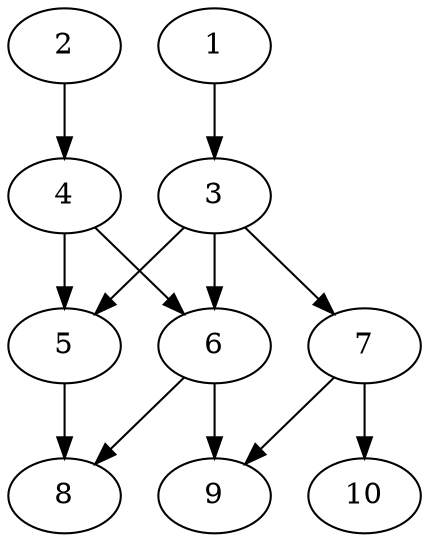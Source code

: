 // DAG automatically generated by daggen at Tue Aug  6 16:21:19 2019
// ./daggen --dot -n 10 --ccr 0.3 --fat 0.5 --regular 0.5 --density 0.8 --mindata 5242880 --maxdata 52428800 
digraph G {
  1 [size="164758187", alpha="0.18", expect_size="49427456"] 
  1 -> 3 [size ="49427456"]
  2 [size="146059947", alpha="0.01", expect_size="43817984"] 
  2 -> 4 [size ="43817984"]
  3 [size="104727893", alpha="0.20", expect_size="31418368"] 
  3 -> 5 [size ="31418368"]
  3 -> 6 [size ="31418368"]
  3 -> 7 [size ="31418368"]
  4 [size="119831893", alpha="0.13", expect_size="35949568"] 
  4 -> 5 [size ="35949568"]
  4 -> 6 [size ="35949568"]
  5 [size="91931307", alpha="0.01", expect_size="27579392"] 
  5 -> 8 [size ="27579392"]
  6 [size="143609173", alpha="0.11", expect_size="43082752"] 
  6 -> 8 [size ="43082752"]
  6 -> 9 [size ="43082752"]
  7 [size="86200320", alpha="0.12", expect_size="25860096"] 
  7 -> 9 [size ="25860096"]
  7 -> 10 [size ="25860096"]
  8 [size="145397760", alpha="0.07", expect_size="43619328"] 
  9 [size="76772693", alpha="0.13", expect_size="23031808"] 
  10 [size="137106773", alpha="0.07", expect_size="41132032"] 
}
